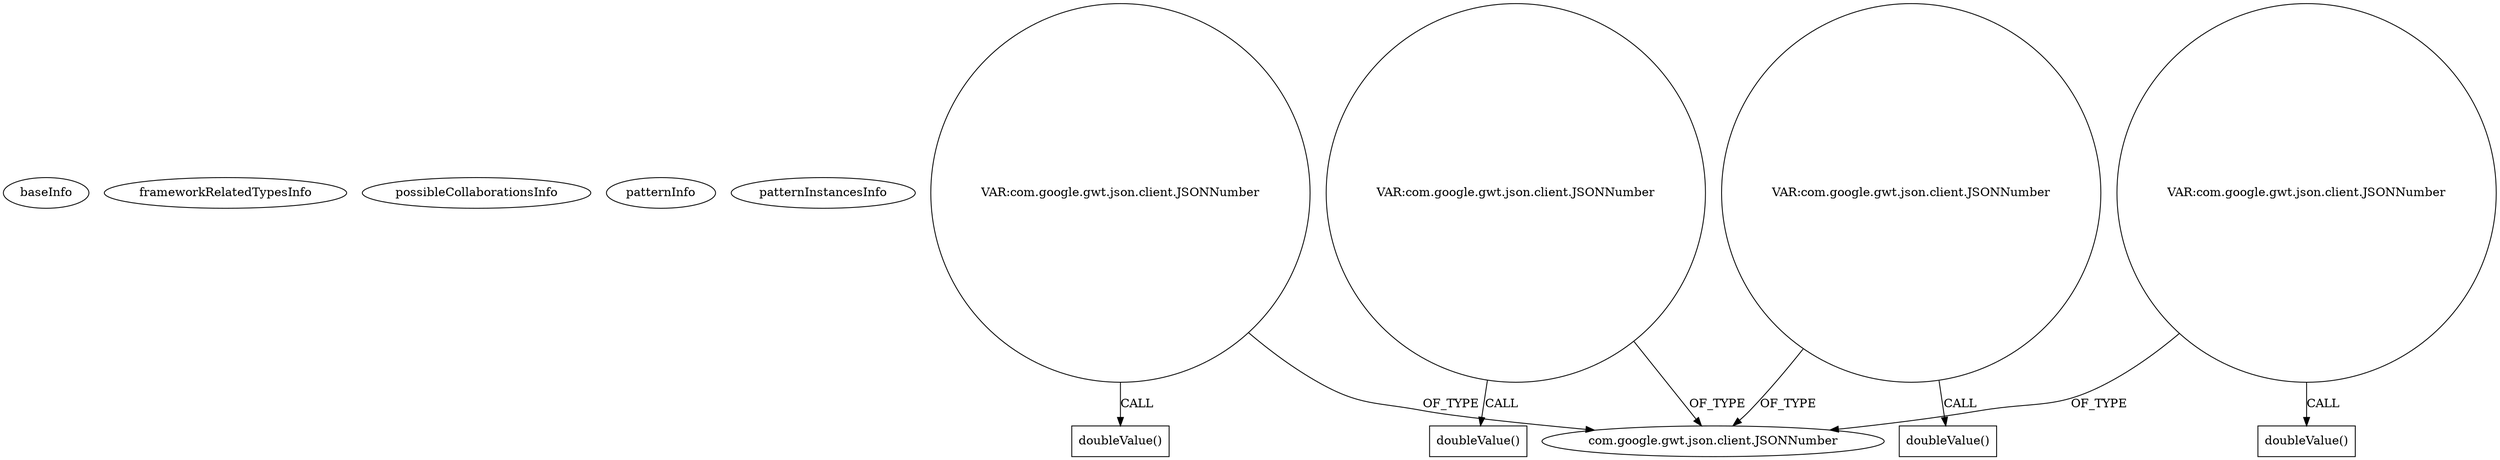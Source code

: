digraph {
baseInfo[graphId=1905,category="pattern",isAnonymous=false,possibleRelation=false]
frameworkRelatedTypesInfo[]
possibleCollaborationsInfo[]
patternInfo[frequency=2.0,patternRootClient=null]
patternInstancesInfo[0="daonb-obudget~/daonb-obudget/obudget-master/src/client/src/org/obudget/client/Application.java~Application~1154",1="rwl-GoogleMapWidget~/rwl-GoogleMapWidget/GoogleMapWidget-master/src/main/java/org/vaadin/hezamu/googlemapwidget/widgetset/client/ui/VGoogleMap.java~MarkerRetrieveCommand~4442"]
125[label="com.google.gwt.json.client.JSONNumber",vertexType="FRAMEWORK_CLASS_TYPE",isFrameworkType=false]
375[label="VAR:com.google.gwt.json.client.JSONNumber",vertexType="VARIABLE_EXPRESION",isFrameworkType=false,shape=circle]
123[label="VAR:com.google.gwt.json.client.JSONNumber",vertexType="VARIABLE_EXPRESION",isFrameworkType=false,shape=circle]
361[label="VAR:com.google.gwt.json.client.JSONNumber",vertexType="VARIABLE_EXPRESION",isFrameworkType=false,shape=circle]
269[label="VAR:com.google.gwt.json.client.JSONNumber",vertexType="VARIABLE_EXPRESION",isFrameworkType=false,shape=circle]
270[label="doubleValue()",vertexType="INSIDE_CALL",isFrameworkType=false,shape=box]
362[label="doubleValue()",vertexType="INSIDE_CALL",isFrameworkType=false,shape=box]
124[label="doubleValue()",vertexType="INSIDE_CALL",isFrameworkType=false,shape=box]
376[label="doubleValue()",vertexType="INSIDE_CALL",isFrameworkType=false,shape=box]
361->362[label="CALL"]
375->125[label="OF_TYPE"]
361->125[label="OF_TYPE"]
269->270[label="CALL"]
269->125[label="OF_TYPE"]
123->124[label="CALL"]
375->376[label="CALL"]
123->125[label="OF_TYPE"]
}
